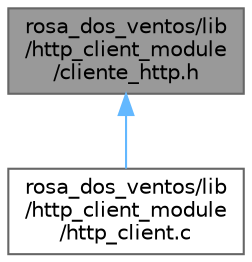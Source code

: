 digraph "rosa_dos_ventos/lib/http_client_module/cliente_http.h"
{
 // LATEX_PDF_SIZE
  bgcolor="transparent";
  edge [fontname=Helvetica,fontsize=10,labelfontname=Helvetica,labelfontsize=10];
  node [fontname=Helvetica,fontsize=10,shape=box,height=0.2,width=0.4];
  Node1 [id="Node000001",label="rosa_dos_ventos/lib\l/http_client_module\l/cliente_http.h",height=0.2,width=0.4,color="gray40", fillcolor="grey60", style="filled", fontcolor="black",tooltip="Interface para comunicação HTTP com a nuvem."];
  Node1 -> Node2 [id="edge1_Node000001_Node000002",dir="back",color="steelblue1",style="solid",tooltip=" "];
  Node2 [id="Node000002",label="rosa_dos_ventos/lib\l/http_client_module\l/http_client.c",height=0.2,width=0.4,color="grey40", fillcolor="white", style="filled",URL="$de/d89/rosa__dos__ventos_2lib_2http__client__module_2http__client_8c.html",tooltip="Implementação do cliente HTTP para comunicação com a nuvem."];
}

